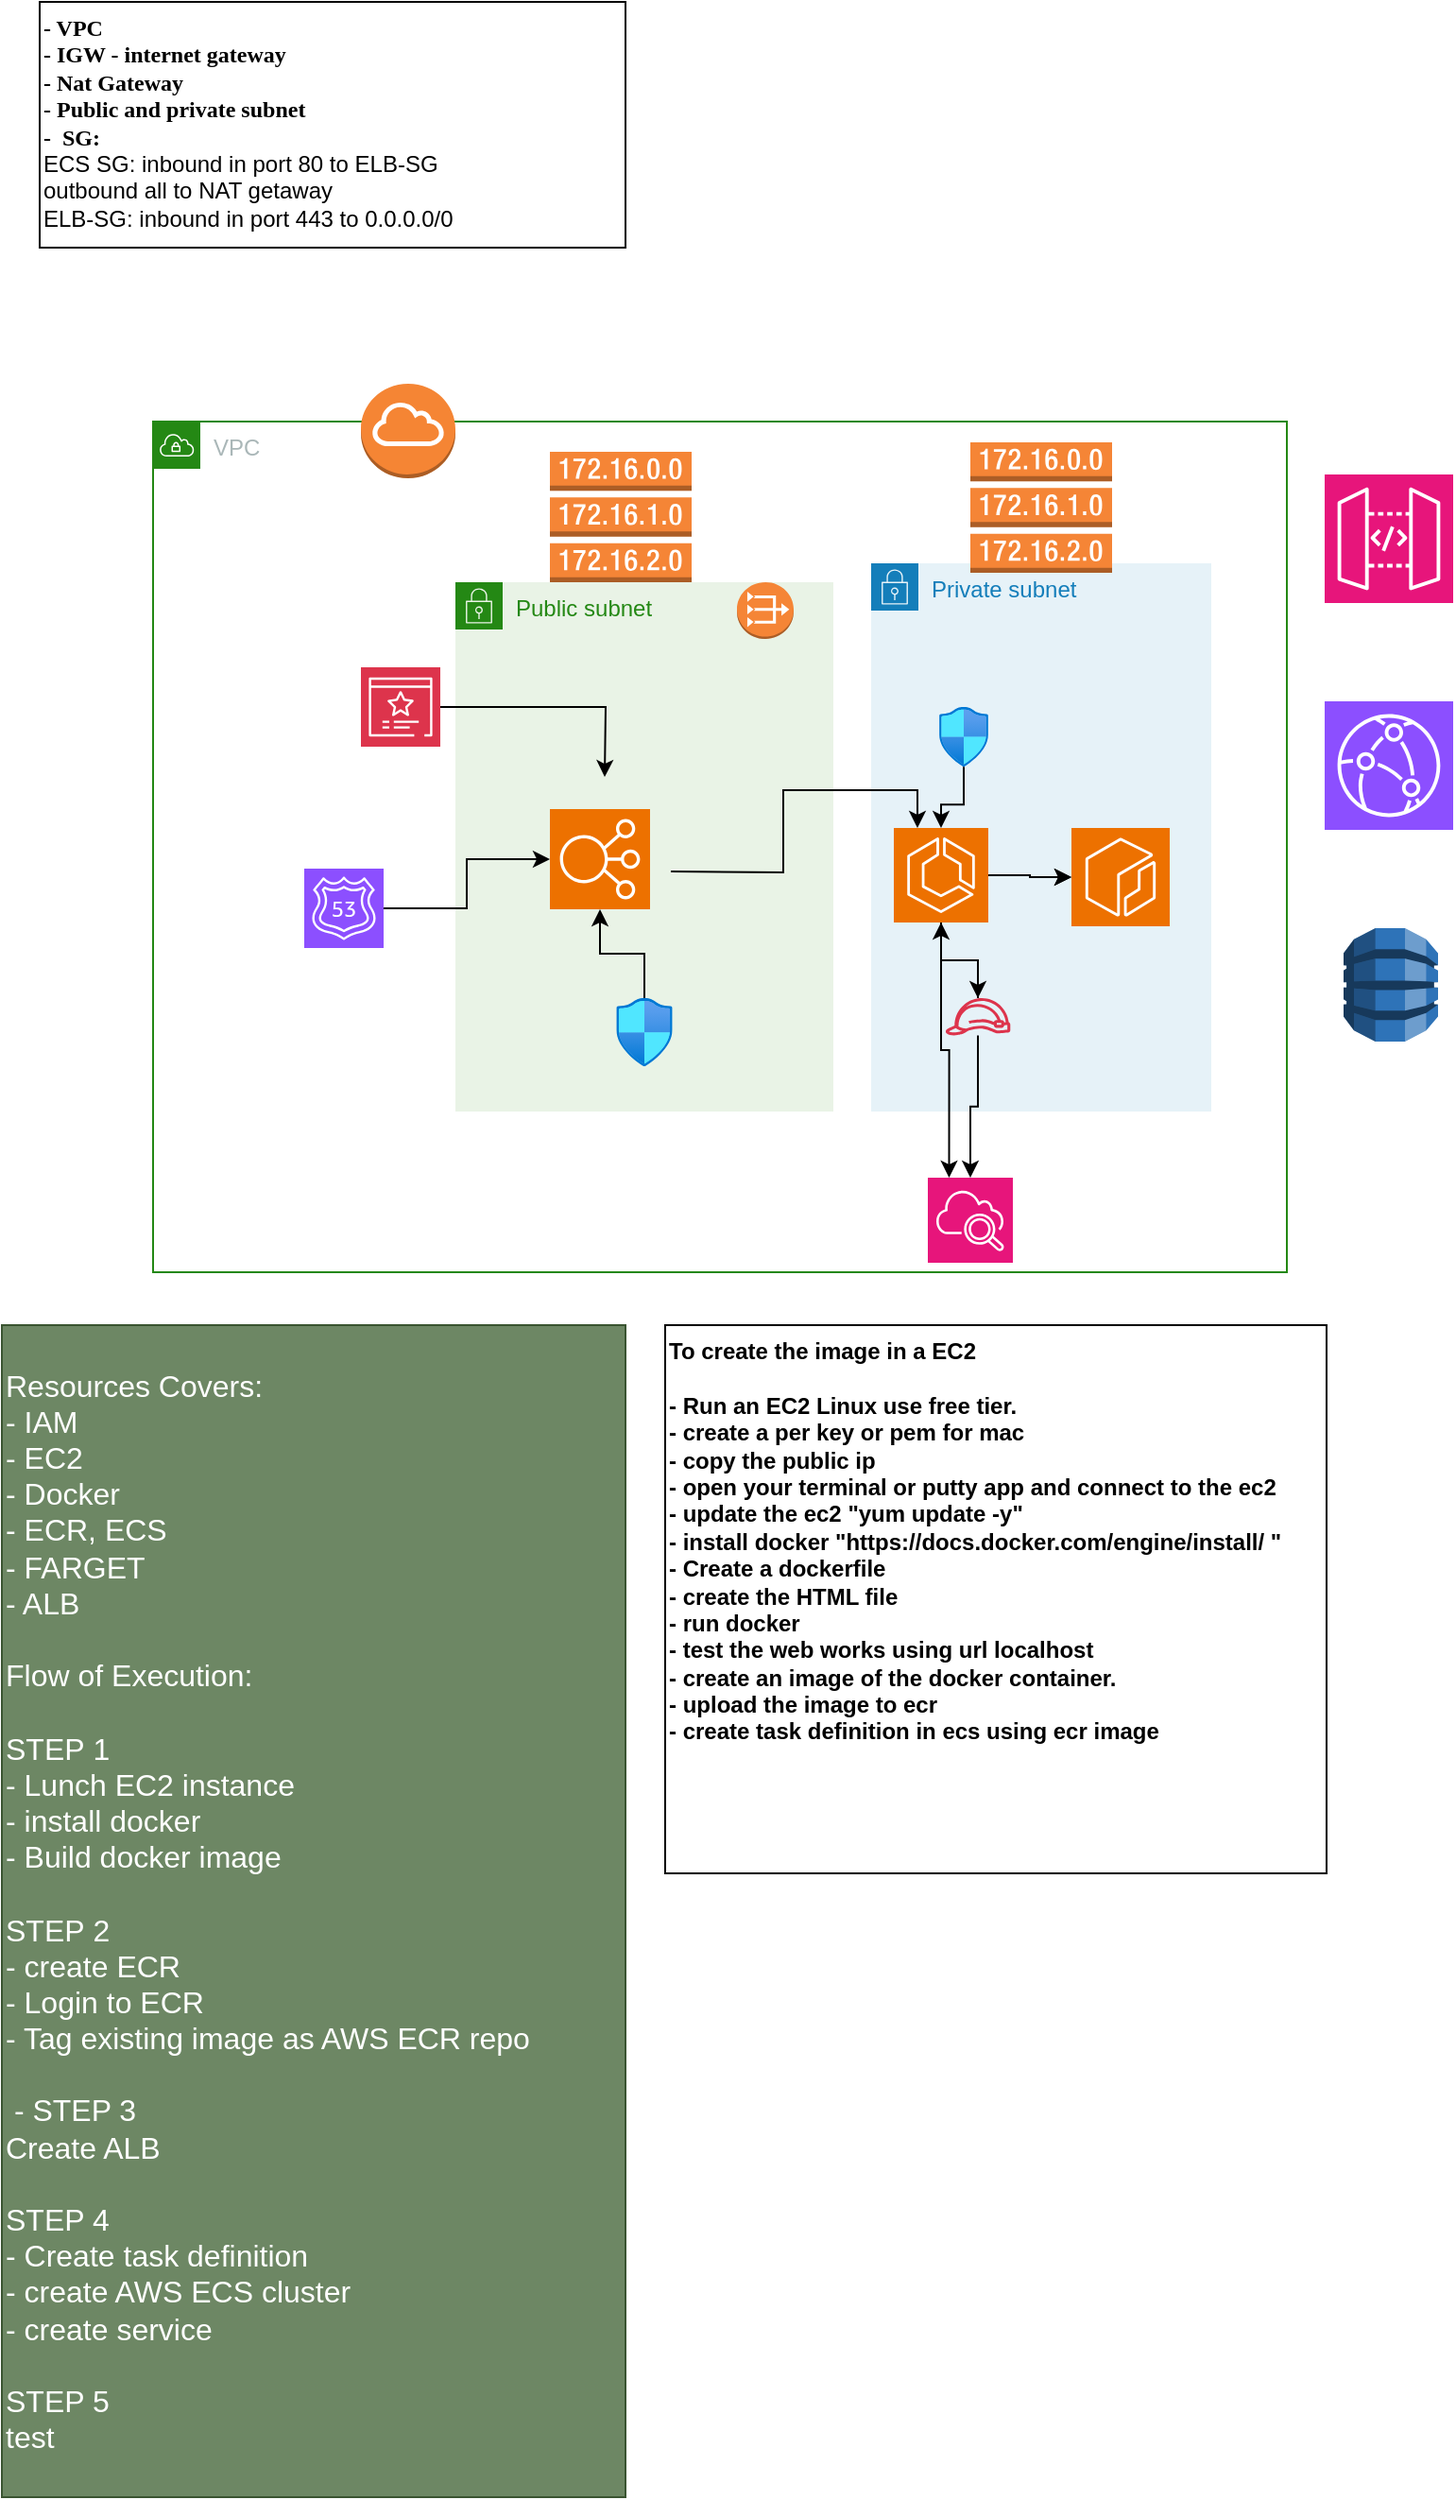 <mxfile version="22.0.8" type="github">
  <diagram name="Page-1" id="X6VmacwCfKvcx9u6NsAT">
    <mxGraphModel dx="1194" dy="690" grid="1" gridSize="10" guides="1" tooltips="1" connect="1" arrows="1" fold="1" page="1" pageScale="1" pageWidth="827" pageHeight="1169" background="none" math="0" shadow="0">
      <root>
        <mxCell id="0" />
        <mxCell id="1" parent="0" />
        <mxCell id="pIWalTUhfEYIppOZ8HBM-16" style="edgeStyle=orthogonalEdgeStyle;rounded=0;orthogonalLoop=1;jettySize=auto;html=1;" parent="1" source="pIWalTUhfEYIppOZ8HBM-15" edge="1">
          <mxGeometry relative="1" as="geometry">
            <mxPoint x="322" y="540" as="targetPoint" />
            <Array as="points">
              <mxPoint x="322" y="585" />
              <mxPoint x="323" y="585" />
            </Array>
          </mxGeometry>
        </mxCell>
        <mxCell id="pIWalTUhfEYIppOZ8HBM-27" value="" style="sketch=0;points=[[0,0,0],[0.25,0,0],[0.5,0,0],[0.75,0,0],[1,0,0],[0,1,0],[0.25,1,0],[0.5,1,0],[0.75,1,0],[1,1,0],[0,0.25,0],[0,0.5,0],[0,0.75,0],[1,0.25,0],[1,0.5,0],[1,0.75,0]];outlineConnect=0;fontColor=#232F3E;fillColor=#E7157B;strokeColor=#ffffff;dashed=0;verticalLabelPosition=bottom;verticalAlign=top;align=center;html=1;fontSize=12;fontStyle=0;aspect=fixed;shape=mxgraph.aws4.resourceIcon;resIcon=mxgraph.aws4.api_gateway;" parent="1" vertex="1">
          <mxGeometry x="710" y="270" width="68" height="68" as="geometry" />
        </mxCell>
        <mxCell id="pIWalTUhfEYIppOZ8HBM-28" value="" style="sketch=0;points=[[0,0,0],[0.25,0,0],[0.5,0,0],[0.75,0,0],[1,0,0],[0,1,0],[0.25,1,0],[0.5,1,0],[0.75,1,0],[1,1,0],[0,0.25,0],[0,0.5,0],[0,0.75,0],[1,0.25,0],[1,0.5,0],[1,0.75,0]];outlineConnect=0;fontColor=#232F3E;fillColor=#8C4FFF;strokeColor=#ffffff;dashed=0;verticalLabelPosition=bottom;verticalAlign=top;align=center;html=1;fontSize=12;fontStyle=0;aspect=fixed;shape=mxgraph.aws4.resourceIcon;resIcon=mxgraph.aws4.cloudfront;" parent="1" vertex="1">
          <mxGeometry x="710" y="390" width="68" height="68" as="geometry" />
        </mxCell>
        <mxCell id="pIWalTUhfEYIppOZ8HBM-38" value="VPC" style="points=[[0,0],[0.25,0],[0.5,0],[0.75,0],[1,0],[1,0.25],[1,0.5],[1,0.75],[1,1],[0.75,1],[0.5,1],[0.25,1],[0,1],[0,0.75],[0,0.5],[0,0.25]];outlineConnect=0;gradientColor=none;html=1;whiteSpace=wrap;fontSize=12;fontStyle=0;container=1;pointerEvents=0;collapsible=0;recursiveResize=0;shape=mxgraph.aws4.group;grIcon=mxgraph.aws4.group_vpc;strokeColor=#248814;fillColor=none;verticalAlign=top;align=left;spacingLeft=30;fontColor=#AAB7B8;dashed=0;" parent="1" vertex="1">
          <mxGeometry x="90" y="242" width="600" height="450" as="geometry" />
        </mxCell>
        <mxCell id="pIWalTUhfEYIppOZ8HBM-43" value="Public subnet" style="points=[[0,0],[0.25,0],[0.5,0],[0.75,0],[1,0],[1,0.25],[1,0.5],[1,0.75],[1,1],[0.75,1],[0.5,1],[0.25,1],[0,1],[0,0.75],[0,0.5],[0,0.25]];outlineConnect=0;gradientColor=none;html=1;whiteSpace=wrap;fontSize=12;fontStyle=0;container=1;pointerEvents=0;collapsible=0;recursiveResize=0;shape=mxgraph.aws4.group;grIcon=mxgraph.aws4.group_security_group;grStroke=0;strokeColor=#248814;fillColor=#E9F3E6;verticalAlign=top;align=left;spacingLeft=30;fontColor=#248814;dashed=0;labelBackgroundColor=none;" parent="pIWalTUhfEYIppOZ8HBM-38" vertex="1">
          <mxGeometry x="160" y="85" width="200" height="280" as="geometry" />
        </mxCell>
        <mxCell id="pIWalTUhfEYIppOZ8HBM-46" value="" style="outlineConnect=0;dashed=0;verticalLabelPosition=bottom;verticalAlign=top;align=center;html=1;shape=mxgraph.aws3.vpc_nat_gateway;fillColor=#F58536;gradientColor=none;" parent="pIWalTUhfEYIppOZ8HBM-43" vertex="1">
          <mxGeometry x="149" width="30" height="30" as="geometry" />
        </mxCell>
        <mxCell id="pIWalTUhfEYIppOZ8HBM-15" value="" style="image;aspect=fixed;html=1;points=[];align=center;fontSize=12;image=img/lib/azure2/networking/Network_Security_Groups.svg;" parent="pIWalTUhfEYIppOZ8HBM-43" vertex="1">
          <mxGeometry x="85.12" y="220" width="29.76" height="36.14" as="geometry" />
        </mxCell>
        <mxCell id="pIWalTUhfEYIppOZ8HBM-41" value="" style="outlineConnect=0;dashed=0;verticalLabelPosition=bottom;verticalAlign=top;align=center;html=1;shape=mxgraph.aws3.route_table;fillColor=#F58536;gradientColor=none;" parent="pIWalTUhfEYIppOZ8HBM-38" vertex="1">
          <mxGeometry x="210" y="16" width="75" height="69" as="geometry" />
        </mxCell>
        <mxCell id="pIWalTUhfEYIppOZ8HBM-44" value="Private subnet" style="points=[[0,0],[0.25,0],[0.5,0],[0.75,0],[1,0],[1,0.25],[1,0.5],[1,0.75],[1,1],[0.75,1],[0.5,1],[0.25,1],[0,1],[0,0.75],[0,0.5],[0,0.25]];outlineConnect=0;gradientColor=none;html=1;whiteSpace=wrap;fontSize=12;fontStyle=0;container=1;pointerEvents=0;collapsible=0;recursiveResize=0;shape=mxgraph.aws4.group;grIcon=mxgraph.aws4.group_security_group;grStroke=0;strokeColor=#147EBA;fillColor=#E6F2F8;verticalAlign=top;align=left;spacingLeft=30;fontColor=#147EBA;dashed=0;" parent="pIWalTUhfEYIppOZ8HBM-38" vertex="1">
          <mxGeometry x="380" y="75" width="180" height="290" as="geometry" />
        </mxCell>
        <mxCell id="pIWalTUhfEYIppOZ8HBM-8" value="" style="image;aspect=fixed;html=1;points=[];align=center;fontSize=12;image=img/lib/azure2/networking/Network_Security_Groups.svg;" parent="pIWalTUhfEYIppOZ8HBM-44" vertex="1">
          <mxGeometry x="36" y="76" width="26" height="31.57" as="geometry" />
        </mxCell>
        <mxCell id="pIWalTUhfEYIppOZ8HBM-5" value="" style="sketch=0;points=[[0,0,0],[0.25,0,0],[0.5,0,0],[0.75,0,0],[1,0,0],[0,1,0],[0.25,1,0],[0.5,1,0],[0.75,1,0],[1,1,0],[0,0.25,0],[0,0.5,0],[0,0.75,0],[1,0.25,0],[1,0.5,0],[1,0.75,0]];outlineConnect=0;fontColor=#232F3E;fillColor=#ED7100;strokeColor=#ffffff;dashed=0;verticalLabelPosition=bottom;verticalAlign=top;align=center;html=1;fontSize=12;fontStyle=0;aspect=fixed;shape=mxgraph.aws4.resourceIcon;resIcon=mxgraph.aws4.ecr;" parent="pIWalTUhfEYIppOZ8HBM-44" vertex="1">
          <mxGeometry x="106" y="140" width="52" height="52" as="geometry" />
        </mxCell>
        <mxCell id="pIWalTUhfEYIppOZ8HBM-33" value="" style="sketch=0;outlineConnect=0;fontColor=#232F3E;gradientColor=none;fillColor=#DD344C;strokeColor=none;dashed=0;verticalLabelPosition=bottom;verticalAlign=top;align=center;html=1;fontSize=12;fontStyle=0;aspect=fixed;pointerEvents=1;shape=mxgraph.aws4.role;" parent="pIWalTUhfEYIppOZ8HBM-44" vertex="1">
          <mxGeometry x="39.09" y="230" width="34.91" height="19.69" as="geometry" />
        </mxCell>
        <mxCell id="pIWalTUhfEYIppOZ8HBM-1" value="" style="sketch=0;points=[[0,0,0],[0.25,0,0],[0.5,0,0],[0.75,0,0],[1,0,0],[0,1,0],[0.25,1,0],[0.5,1,0],[0.75,1,0],[1,1,0],[0,0.25,0],[0,0.5,0],[0,0.75,0],[1,0.25,0],[1,0.5,0],[1,0.75,0]];outlineConnect=0;fontColor=#232F3E;fillColor=#ED7100;strokeColor=#ffffff;dashed=0;verticalLabelPosition=bottom;verticalAlign=top;align=center;html=1;fontSize=12;fontStyle=0;aspect=fixed;shape=mxgraph.aws4.resourceIcon;resIcon=mxgraph.aws4.ecs;" parent="pIWalTUhfEYIppOZ8HBM-44" vertex="1">
          <mxGeometry x="12" y="140" width="50" height="50" as="geometry" />
        </mxCell>
        <mxCell id="pIWalTUhfEYIppOZ8HBM-14" style="edgeStyle=orthogonalEdgeStyle;rounded=0;orthogonalLoop=1;jettySize=auto;html=1;" parent="pIWalTUhfEYIppOZ8HBM-44" source="pIWalTUhfEYIppOZ8HBM-8" target="pIWalTUhfEYIppOZ8HBM-1" edge="1">
          <mxGeometry relative="1" as="geometry" />
        </mxCell>
        <mxCell id="pIWalTUhfEYIppOZ8HBM-34" style="edgeStyle=orthogonalEdgeStyle;rounded=0;orthogonalLoop=1;jettySize=auto;html=1;" parent="pIWalTUhfEYIppOZ8HBM-44" source="pIWalTUhfEYIppOZ8HBM-33" target="pIWalTUhfEYIppOZ8HBM-1" edge="1">
          <mxGeometry relative="1" as="geometry" />
        </mxCell>
        <mxCell id="pIWalTUhfEYIppOZ8HBM-48" style="edgeStyle=orthogonalEdgeStyle;rounded=0;orthogonalLoop=1;jettySize=auto;html=1;" parent="pIWalTUhfEYIppOZ8HBM-44" source="pIWalTUhfEYIppOZ8HBM-1" target="pIWalTUhfEYIppOZ8HBM-5" edge="1">
          <mxGeometry relative="1" as="geometry" />
        </mxCell>
        <mxCell id="pIWalTUhfEYIppOZ8HBM-6" style="edgeStyle=orthogonalEdgeStyle;rounded=0;orthogonalLoop=1;jettySize=auto;html=1;exitX=1;exitY=0.5;exitDx=0;exitDy=0;exitPerimeter=0;entryX=0;entryY=0.5;entryDx=0;entryDy=0;entryPerimeter=0;" parent="pIWalTUhfEYIppOZ8HBM-44" source="pIWalTUhfEYIppOZ8HBM-1" target="pIWalTUhfEYIppOZ8HBM-5" edge="1">
          <mxGeometry relative="1" as="geometry" />
        </mxCell>
        <mxCell id="pIWalTUhfEYIppOZ8HBM-57" value="" style="edgeStyle=orthogonalEdgeStyle;rounded=0;orthogonalLoop=1;jettySize=auto;html=1;" parent="pIWalTUhfEYIppOZ8HBM-44" source="pIWalTUhfEYIppOZ8HBM-1" target="pIWalTUhfEYIppOZ8HBM-33" edge="1">
          <mxGeometry relative="1" as="geometry">
            <mxPoint x="-7" y="196" as="sourcePoint" />
            <mxPoint x="-74" y="378" as="targetPoint" />
          </mxGeometry>
        </mxCell>
        <mxCell id="pIWalTUhfEYIppOZ8HBM-45" value="" style="outlineConnect=0;dashed=0;verticalLabelPosition=bottom;verticalAlign=top;align=center;html=1;shape=mxgraph.aws3.route_table;fillColor=#F58536;gradientColor=none;" parent="pIWalTUhfEYIppOZ8HBM-38" vertex="1">
          <mxGeometry x="432.5" y="11" width="75" height="69" as="geometry" />
        </mxCell>
        <mxCell id="pIWalTUhfEYIppOZ8HBM-17" value="" style="sketch=0;points=[[0,0,0],[0.25,0,0],[0.5,0,0],[0.75,0,0],[1,0,0],[0,1,0],[0.25,1,0],[0.5,1,0],[0.75,1,0],[1,1,0],[0,0.25,0],[0,0.5,0],[0,0.75,0],[1,0.25,0],[1,0.5,0],[1,0.75,0]];points=[[0,0,0],[0.25,0,0],[0.5,0,0],[0.75,0,0],[1,0,0],[0,1,0],[0.25,1,0],[0.5,1,0],[0.75,1,0],[1,1,0],[0,0.25,0],[0,0.5,0],[0,0.75,0],[1,0.25,0],[1,0.5,0],[1,0.75,0]];outlineConnect=0;fontColor=#232F3E;fillColor=#E7157B;strokeColor=#ffffff;dashed=0;verticalLabelPosition=bottom;verticalAlign=top;align=center;html=1;fontSize=12;fontStyle=0;aspect=fixed;shape=mxgraph.aws4.resourceIcon;resIcon=mxgraph.aws4.cloudwatch_2;" parent="pIWalTUhfEYIppOZ8HBM-38" vertex="1">
          <mxGeometry x="410" y="400" width="45" height="45" as="geometry" />
        </mxCell>
        <mxCell id="pIWalTUhfEYIppOZ8HBM-18" style="edgeStyle=orthogonalEdgeStyle;rounded=0;orthogonalLoop=1;jettySize=auto;html=1;" parent="pIWalTUhfEYIppOZ8HBM-38" source="pIWalTUhfEYIppOZ8HBM-33" target="pIWalTUhfEYIppOZ8HBM-17" edge="1">
          <mxGeometry relative="1" as="geometry" />
        </mxCell>
        <mxCell id="pIWalTUhfEYIppOZ8HBM-22" value="" style="sketch=0;points=[[0,0,0],[0.25,0,0],[0.5,0,0],[0.75,0,0],[1,0,0],[0,1,0],[0.25,1,0],[0.5,1,0],[0.75,1,0],[1,1,0],[0,0.25,0],[0,0.5,0],[0,0.75,0],[1,0.25,0],[1,0.5,0],[1,0.75,0]];outlineConnect=0;fontColor=#232F3E;fillColor=#DD344C;strokeColor=#ffffff;dashed=0;verticalLabelPosition=bottom;verticalAlign=top;align=center;html=1;fontSize=12;fontStyle=0;aspect=fixed;shape=mxgraph.aws4.resourceIcon;resIcon=mxgraph.aws4.certificate_manager_3;" parent="pIWalTUhfEYIppOZ8HBM-38" vertex="1">
          <mxGeometry x="110" y="130" width="42" height="42" as="geometry" />
        </mxCell>
        <mxCell id="pIWalTUhfEYIppOZ8HBM-29" value="" style="sketch=0;points=[[0,0,0],[0.25,0,0],[0.5,0,0],[0.75,0,0],[1,0,0],[0,1,0],[0.25,1,0],[0.5,1,0],[0.75,1,0],[1,1,0],[0,0.25,0],[0,0.5,0],[0,0.75,0],[1,0.25,0],[1,0.5,0],[1,0.75,0]];outlineConnect=0;fontColor=#232F3E;fillColor=#8C4FFF;strokeColor=#ffffff;dashed=0;verticalLabelPosition=bottom;verticalAlign=top;align=center;html=1;fontSize=12;fontStyle=0;aspect=fixed;shape=mxgraph.aws4.resourceIcon;resIcon=mxgraph.aws4.route_53;" parent="pIWalTUhfEYIppOZ8HBM-38" vertex="1">
          <mxGeometry x="80" y="236.5" width="42" height="42" as="geometry" />
        </mxCell>
        <mxCell id="pIWalTUhfEYIppOZ8HBM-19" style="edgeStyle=orthogonalEdgeStyle;rounded=0;orthogonalLoop=1;jettySize=auto;html=1;entryX=0.25;entryY=0;entryDx=0;entryDy=0;entryPerimeter=0;" parent="pIWalTUhfEYIppOZ8HBM-38" source="pIWalTUhfEYIppOZ8HBM-1" target="pIWalTUhfEYIppOZ8HBM-17" edge="1">
          <mxGeometry relative="1" as="geometry">
            <mxPoint x="274" y="238" as="sourcePoint" />
          </mxGeometry>
        </mxCell>
        <mxCell id="pIWalTUhfEYIppOZ8HBM-42" value="" style="outlineConnect=0;dashed=0;verticalLabelPosition=bottom;verticalAlign=top;align=center;html=1;shape=mxgraph.aws3.internet_gateway;fillColor=#F58534;gradientColor=none;" parent="pIWalTUhfEYIppOZ8HBM-38" vertex="1">
          <mxGeometry x="110" y="-20" width="50" height="50" as="geometry" />
        </mxCell>
        <mxCell id="pIWalTUhfEYIppOZ8HBM-31" value="" style="sketch=0;points=[[0,0,0],[0.25,0,0],[0.5,0,0],[0.75,0,0],[1,0,0],[0,1,0],[0.25,1,0],[0.5,1,0],[0.75,1,0],[1,1,0],[0,0.25,0],[0,0.5,0],[0,0.75,0],[1,0.25,0],[1,0.5,0],[1,0.75,0]];outlineConnect=0;fontColor=#232F3E;fillColor=#ED7100;strokeColor=#ffffff;dashed=0;verticalLabelPosition=bottom;verticalAlign=top;align=center;html=1;fontSize=12;fontStyle=0;aspect=fixed;shape=mxgraph.aws4.resourceIcon;resIcon=mxgraph.aws4.elastic_load_balancing;" parent="1" vertex="1">
          <mxGeometry x="300" y="447" width="53" height="53" as="geometry" />
        </mxCell>
        <mxCell id="pIWalTUhfEYIppOZ8HBM-47" value="" style="outlineConnect=0;dashed=0;verticalLabelPosition=bottom;verticalAlign=top;align=center;html=1;shape=mxgraph.aws3.dynamo_db;fillColor=#2E73B8;gradientColor=none;" parent="1" vertex="1">
          <mxGeometry x="720" y="510" width="50" height="60" as="geometry" />
        </mxCell>
        <mxCell id="pIWalTUhfEYIppOZ8HBM-53" value="Resources Covers:&lt;br style=&quot;font-size: 16px;&quot;&gt;- IAM&lt;br&gt;- EC2&lt;br&gt;- Docker&lt;br&gt;- ECR, ECS&lt;br&gt;- FARGET&lt;br&gt;- ALB&amp;nbsp;&lt;br style=&quot;font-size: 16px;&quot;&gt;&lt;br&gt;Flow of Execution:&lt;br style=&quot;font-size: 16px;&quot;&gt;&lt;br style=&quot;font-size: 16px;&quot;&gt;STEP&amp;nbsp;1&lt;br style=&quot;font-size: 16px;&quot;&gt;- Lunch EC2 instance&lt;br style=&quot;font-size: 16px;&quot;&gt;- install docker&lt;br style=&quot;font-size: 16px;&quot;&gt;- Build docker image&lt;br style=&quot;font-size: 16px;&quot;&gt;&lt;br style=&quot;font-size: 16px;&quot;&gt;STEP&amp;nbsp;2&lt;br style=&quot;font-size: 16px;&quot;&gt;- create ECR&lt;br style=&quot;font-size: 16px;&quot;&gt;- Login to ECR&lt;br style=&quot;font-size: 16px;&quot;&gt;- Tag existing image as AWS ECR repo&lt;br style=&quot;font-size: 16px;&quot;&gt;&lt;br style=&quot;font-size: 16px;&quot;&gt;&amp;nbsp;- STEP 3&lt;br style=&quot;font-size: 16px;&quot;&gt;Create ALB&lt;br style=&quot;font-size: 16px;&quot;&gt;&lt;br style=&quot;font-size: 16px;&quot;&gt;STEP 4&lt;br style=&quot;font-size: 16px;&quot;&gt;- Create task definition&lt;br style=&quot;font-size: 16px;&quot;&gt;- create AWS ECS cluster&lt;br style=&quot;font-size: 16px;&quot;&gt;- create service&lt;br style=&quot;font-size: 16px;&quot;&gt;&lt;br style=&quot;font-size: 16px;&quot;&gt;STEP 5&amp;nbsp;&lt;br style=&quot;font-size: 16px;&quot;&gt;test&amp;nbsp;" style="whiteSpace=wrap;html=1;direction=south;fillColor=#6d8764;fontColor=#ffffff;strokeColor=#3A5431;gradientColor=none;imageAlign=center;align=left;fontSize=16;" parent="1" vertex="1">
          <mxGeometry x="10" y="720" width="330" height="620" as="geometry" />
        </mxCell>
        <mxCell id="pIWalTUhfEYIppOZ8HBM-64" value="" style="edgeStyle=orthogonalEdgeStyle;rounded=0;orthogonalLoop=1;jettySize=auto;html=1;entryX=0.25;entryY=0;entryDx=0;entryDy=0;entryPerimeter=0;" parent="1" target="pIWalTUhfEYIppOZ8HBM-1" edge="1">
          <mxGeometry relative="1" as="geometry">
            <mxPoint x="364" y="480" as="sourcePoint" />
            <mxPoint x="511" y="642" as="targetPoint" />
          </mxGeometry>
        </mxCell>
        <mxCell id="pIWalTUhfEYIppOZ8HBM-66" value="To create the image in a EC2&lt;br&gt;&lt;br&gt;- Run an EC2 Linux use free tier.&lt;br&gt;- create a per key or pem for mac&lt;br&gt;- copy the public ip&amp;nbsp;&lt;br&gt;- open your terminal or putty app and connect to the ec2&lt;br&gt;- update the ec2 &quot;yum update -y&quot;&lt;br&gt;- install docker &quot;https://docs.docker.com/engine/install/ &quot;&lt;br&gt;- Create a dockerfile&lt;br&gt;- create the HTML file&lt;br&gt;- run docker&amp;nbsp;&lt;br&gt;- test the web works using url localhost&lt;br&gt;- create an image of the docker container.&lt;br&gt;- upload the image to ecr&lt;br&gt;- create task definition in ecs using ecr image&amp;nbsp;" style="whiteSpace=wrap;html=1;align=left;verticalAlign=top;fontStyle=1" parent="1" vertex="1">
          <mxGeometry x="361" y="720" width="350" height="290" as="geometry" />
        </mxCell>
        <mxCell id="G8kS4DmXMJqjpllsvMch-1" value="- VPC&lt;br&gt;- IGW - internet gateway&lt;br&gt;- Nat Gateway&lt;br&gt;- Public and private subnet&amp;nbsp;&lt;br&gt;-&amp;nbsp;&amp;nbsp;SG:&amp;nbsp;&lt;br style=&quot;border-color: var(--border-color); font-family: Helvetica; font-weight: 400; text-align: center;&quot;&gt;&lt;span style=&quot;font-family: Helvetica; font-weight: 400; text-align: center;&quot;&gt;ECS SG: inbound in port 80 to ELB-SG&lt;/span&gt;&lt;br style=&quot;border-color: var(--border-color); font-family: Helvetica; font-weight: 400; text-align: center;&quot;&gt;&lt;span style=&quot;font-family: Helvetica; font-weight: 400; text-align: center;&quot;&gt;outbound all to NAT getaway&lt;/span&gt;&lt;br style=&quot;border-color: var(--border-color); font-family: Helvetica; font-weight: 400; text-align: center;&quot;&gt;&lt;span style=&quot;font-family: Helvetica; font-weight: 400; text-align: center;&quot;&gt;ELB-SG: inbound in port 443 to 0.0.0.0/0&lt;/span&gt;" style="whiteSpace=wrap;html=1;align=left;fontStyle=1;verticalAlign=top;fontFamily=Times New Roman;" parent="1" vertex="1">
          <mxGeometry x="30" y="20" width="310" height="130" as="geometry" />
        </mxCell>
        <mxCell id="pIWalTUhfEYIppOZ8HBM-32" style="edgeStyle=orthogonalEdgeStyle;rounded=0;orthogonalLoop=1;jettySize=auto;html=1;" parent="1" source="pIWalTUhfEYIppOZ8HBM-29" target="pIWalTUhfEYIppOZ8HBM-31" edge="1">
          <mxGeometry relative="1" as="geometry" />
        </mxCell>
        <mxCell id="pIWalTUhfEYIppOZ8HBM-24" style="edgeStyle=orthogonalEdgeStyle;rounded=0;orthogonalLoop=1;jettySize=auto;html=1;" parent="1" source="pIWalTUhfEYIppOZ8HBM-22" edge="1">
          <mxGeometry relative="1" as="geometry">
            <mxPoint x="329" y="430" as="targetPoint" />
          </mxGeometry>
        </mxCell>
        <mxCell id="NMpvmZmFyfI1EU2mTcQF-2" style="edgeStyle=orthogonalEdgeStyle;rounded=0;orthogonalLoop=1;jettySize=auto;html=1;entryX=0.5;entryY=1;entryDx=0;entryDy=0;entryPerimeter=0;" edge="1" parent="1" source="pIWalTUhfEYIppOZ8HBM-15" target="pIWalTUhfEYIppOZ8HBM-31">
          <mxGeometry relative="1" as="geometry" />
        </mxCell>
      </root>
    </mxGraphModel>
  </diagram>
</mxfile>
